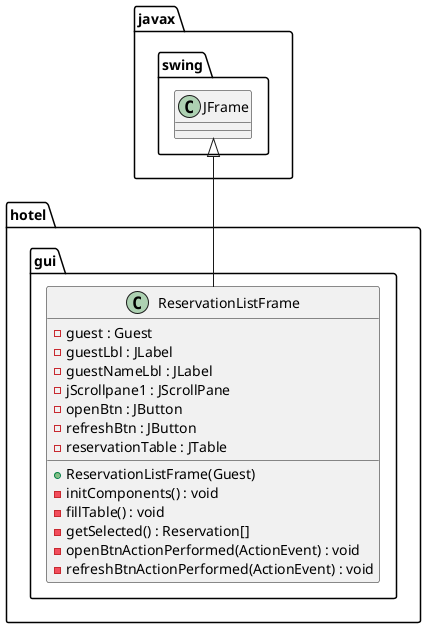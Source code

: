 @startuml

class hotel.gui.ReservationListFrame {
    - guest : Guest
    - guestLbl : JLabel
    - guestNameLbl : JLabel
    - jScrollpane1 : JScrollPane
    - openBtn : JButton
    - refreshBtn : JButton
    - reservationTable : JTable
    + ReservationListFrame(Guest)
    - initComponents() : void
    - fillTable() : void
    - getSelected() : Reservation[]
    - openBtnActionPerformed(ActionEvent) : void
    - refreshBtnActionPerformed(ActionEvent) : void
}

javax.swing.JFrame <|-- hotel.gui.ReservationListFrame

@enduml